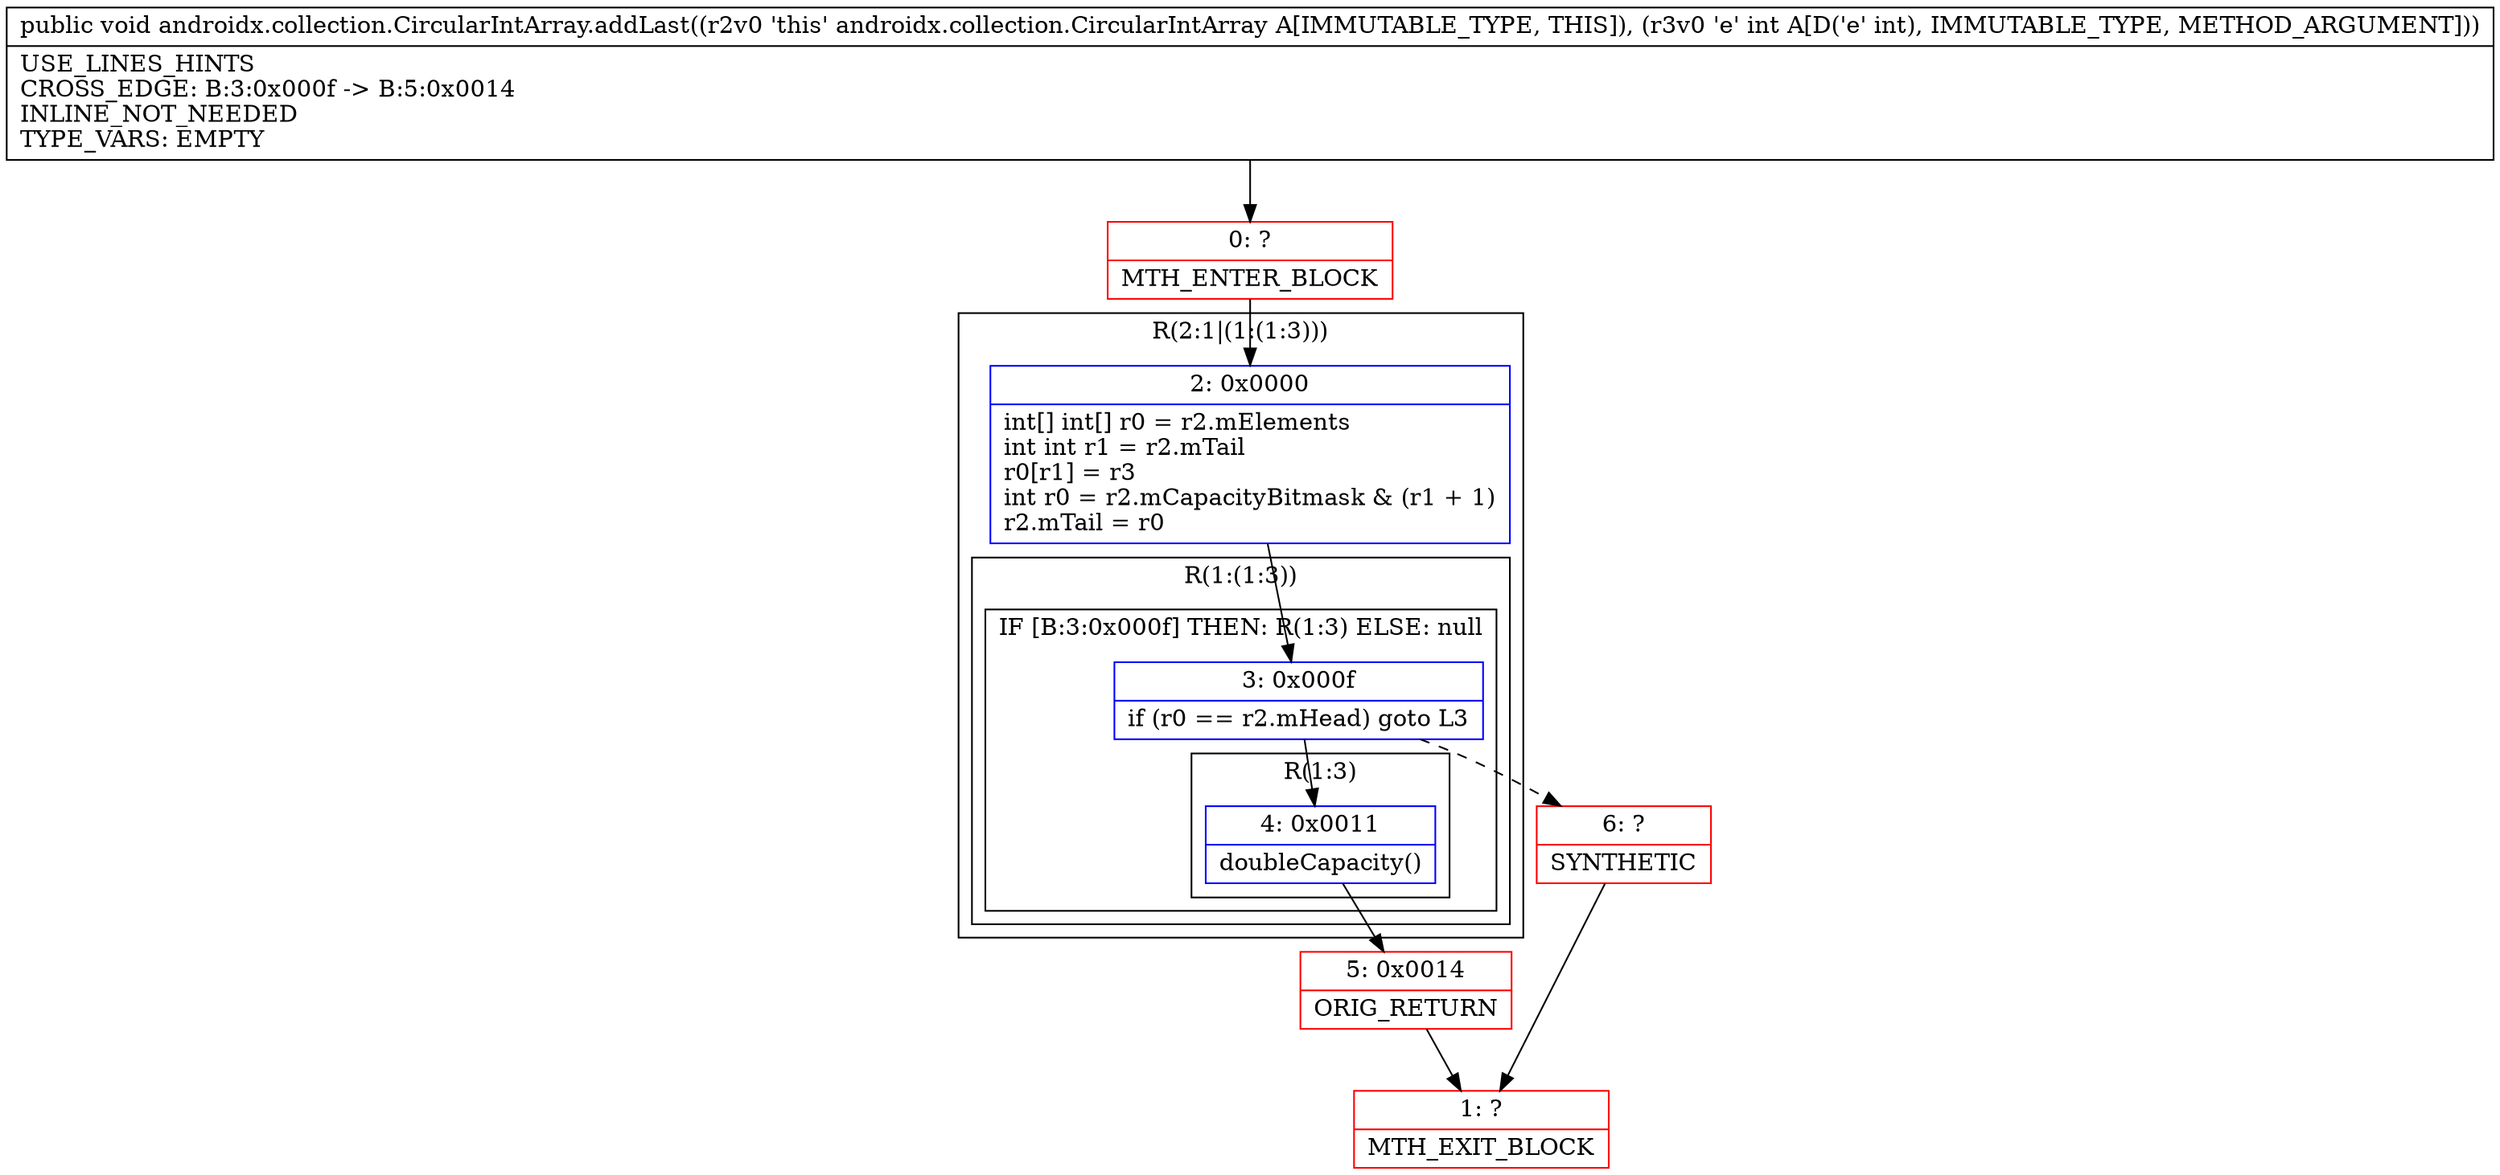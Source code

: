 digraph "CFG forandroidx.collection.CircularIntArray.addLast(I)V" {
subgraph cluster_Region_2102315452 {
label = "R(2:1|(1:(1:3)))";
node [shape=record,color=blue];
Node_2 [shape=record,label="{2\:\ 0x0000|int[] int[] r0 = r2.mElements\lint int r1 = r2.mTail\lr0[r1] = r3\lint r0 = r2.mCapacityBitmask & (r1 + 1)\lr2.mTail = r0\l}"];
subgraph cluster_Region_1024195455 {
label = "R(1:(1:3))";
node [shape=record,color=blue];
subgraph cluster_IfRegion_502574056 {
label = "IF [B:3:0x000f] THEN: R(1:3) ELSE: null";
node [shape=record,color=blue];
Node_3 [shape=record,label="{3\:\ 0x000f|if (r0 == r2.mHead) goto L3\l}"];
subgraph cluster_Region_1421585195 {
label = "R(1:3)";
node [shape=record,color=blue];
Node_4 [shape=record,label="{4\:\ 0x0011|doubleCapacity()\l}"];
}
}
}
}
Node_0 [shape=record,color=red,label="{0\:\ ?|MTH_ENTER_BLOCK\l}"];
Node_5 [shape=record,color=red,label="{5\:\ 0x0014|ORIG_RETURN\l}"];
Node_1 [shape=record,color=red,label="{1\:\ ?|MTH_EXIT_BLOCK\l}"];
Node_6 [shape=record,color=red,label="{6\:\ ?|SYNTHETIC\l}"];
MethodNode[shape=record,label="{public void androidx.collection.CircularIntArray.addLast((r2v0 'this' androidx.collection.CircularIntArray A[IMMUTABLE_TYPE, THIS]), (r3v0 'e' int A[D('e' int), IMMUTABLE_TYPE, METHOD_ARGUMENT]))  | USE_LINES_HINTS\lCROSS_EDGE: B:3:0x000f \-\> B:5:0x0014\lINLINE_NOT_NEEDED\lTYPE_VARS: EMPTY\l}"];
MethodNode -> Node_0;Node_2 -> Node_3;
Node_3 -> Node_4;
Node_3 -> Node_6[style=dashed];
Node_4 -> Node_5;
Node_0 -> Node_2;
Node_5 -> Node_1;
Node_6 -> Node_1;
}

